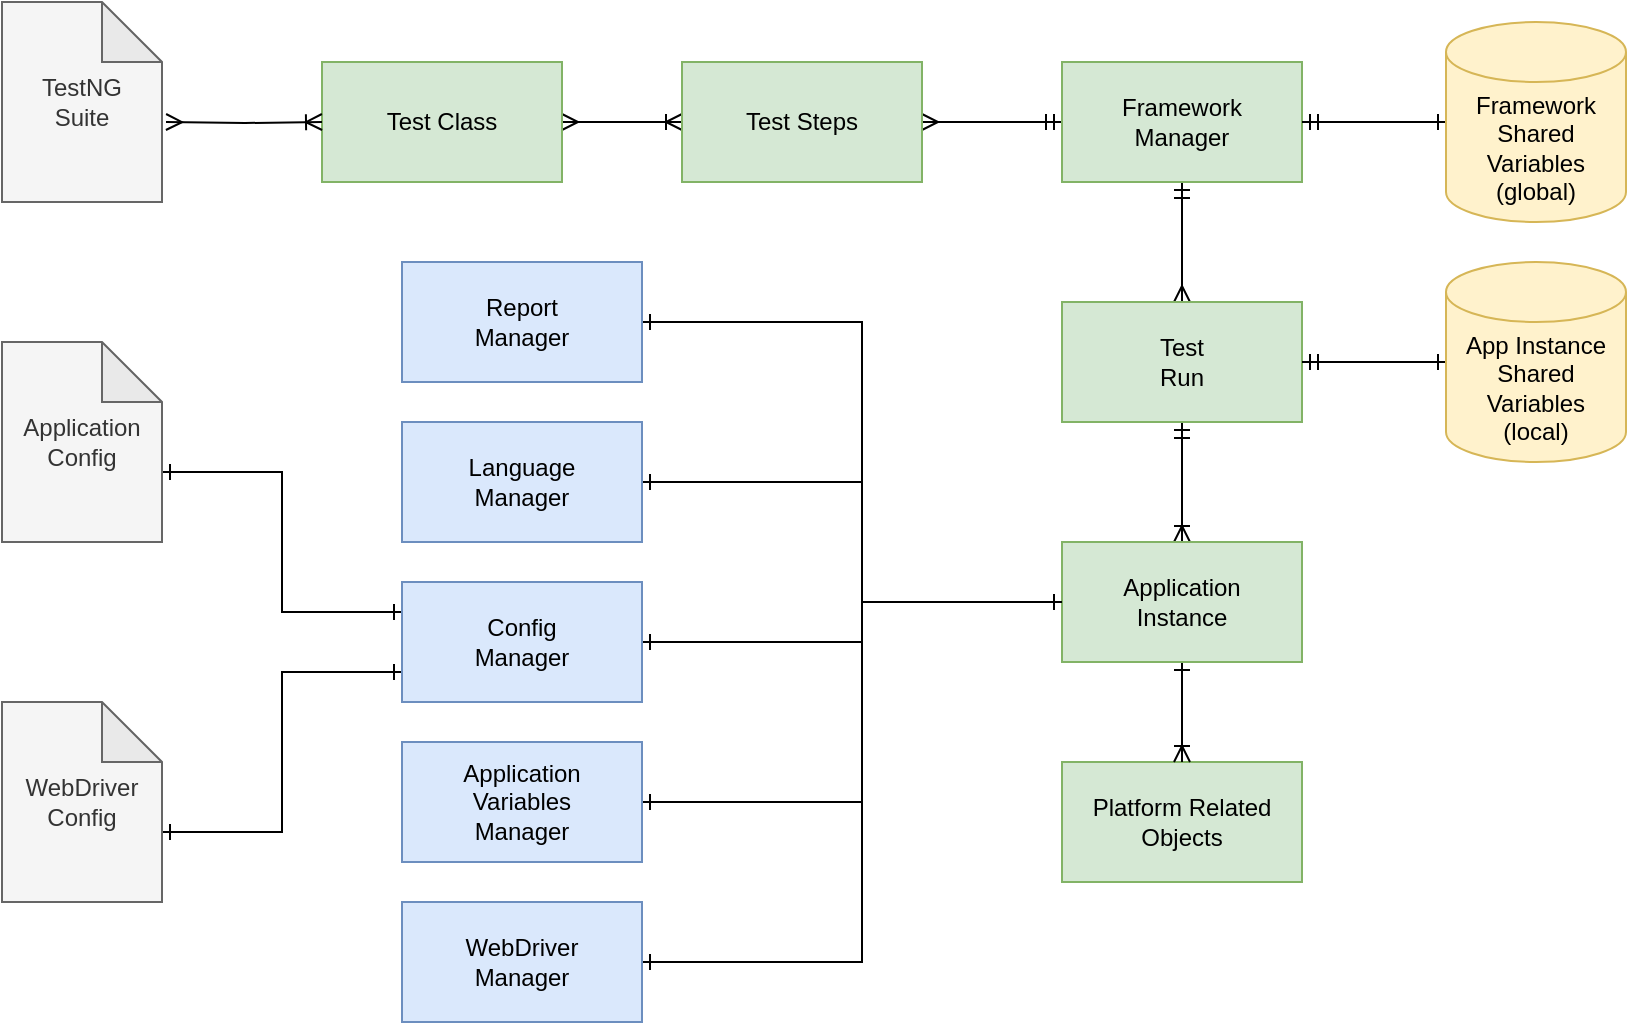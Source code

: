 <mxfile version="18.0.6" type="device"><diagram id="NZZXLSg9WwHQVEMbgklf" name="Stránka-1"><mxGraphModel dx="782" dy="545" grid="1" gridSize="10" guides="1" tooltips="1" connect="1" arrows="1" fold="1" page="1" pageScale="1" pageWidth="827" pageHeight="1169" math="0" shadow="0"><root><mxCell id="0"/><mxCell id="1" parent="0"/><mxCell id="xwY3IiYfJ2f7T2cROg8p-15" style="edgeStyle=orthogonalEdgeStyle;rounded=0;orthogonalLoop=1;jettySize=auto;html=1;exitX=1;exitY=0.5;exitDx=0;exitDy=0;startArrow=ERmany;startFill=0;endArrow=ERoneToMany;endFill=0;" parent="1" source="xwY3IiYfJ2f7T2cROg8p-1" target="xwY3IiYfJ2f7T2cROg8p-3" edge="1"><mxGeometry relative="1" as="geometry"/></mxCell><mxCell id="xwY3IiYfJ2f7T2cROg8p-1" value="Test Class" style="rounded=0;whiteSpace=wrap;html=1;fillColor=#d5e8d4;strokeColor=#82b366;" parent="1" vertex="1"><mxGeometry x="248" y="190" width="120" height="60" as="geometry"/></mxCell><mxCell id="xwY3IiYfJ2f7T2cROg8p-42" style="edgeStyle=orthogonalEdgeStyle;rounded=0;orthogonalLoop=1;jettySize=auto;html=1;startArrow=ERmany;startFill=0;endArrow=ERoneToMany;endFill=0;" parent="1" target="xwY3IiYfJ2f7T2cROg8p-1" edge="1"><mxGeometry relative="1" as="geometry"><mxPoint x="170" y="220" as="sourcePoint"/></mxGeometry></mxCell><mxCell id="xwY3IiYfJ2f7T2cROg8p-2" value="TestNG&lt;br&gt;Suite" style="shape=note;whiteSpace=wrap;html=1;backgroundOutline=1;darkOpacity=0.05;fillColor=#f5f5f5;fontColor=#333333;strokeColor=#666666;" parent="1" vertex="1"><mxGeometry x="88" y="160" width="80" height="100" as="geometry"/></mxCell><mxCell id="xwY3IiYfJ2f7T2cROg8p-16" style="edgeStyle=orthogonalEdgeStyle;rounded=0;orthogonalLoop=1;jettySize=auto;html=1;exitX=1;exitY=0.5;exitDx=0;exitDy=0;endArrow=ERmandOne;endFill=0;startArrow=ERmany;startFill=0;" parent="1" source="xwY3IiYfJ2f7T2cROg8p-3" target="xwY3IiYfJ2f7T2cROg8p-7" edge="1"><mxGeometry relative="1" as="geometry"/></mxCell><mxCell id="xwY3IiYfJ2f7T2cROg8p-3" value="Test Steps" style="rounded=0;whiteSpace=wrap;html=1;fillColor=#d5e8d4;strokeColor=#82b366;" parent="1" vertex="1"><mxGeometry x="428" y="190" width="120" height="60" as="geometry"/></mxCell><mxCell id="xwY3IiYfJ2f7T2cROg8p-4" value="Platform Related Objects" style="rounded=0;whiteSpace=wrap;html=1;fillColor=#d5e8d4;strokeColor=#82b366;" parent="1" vertex="1"><mxGeometry x="618" y="540" width="120" height="60" as="geometry"/></mxCell><mxCell id="xwY3IiYfJ2f7T2cROg8p-21" style="edgeStyle=orthogonalEdgeStyle;rounded=0;orthogonalLoop=1;jettySize=auto;html=1;exitX=0;exitY=0;exitDx=80;exitDy=65;exitPerimeter=0;entryX=0;entryY=0.25;entryDx=0;entryDy=0;startArrow=ERone;startFill=0;endArrow=ERone;endFill=0;" parent="1" source="xwY3IiYfJ2f7T2cROg8p-5" target="xwY3IiYfJ2f7T2cROg8p-13" edge="1"><mxGeometry relative="1" as="geometry"/></mxCell><mxCell id="xwY3IiYfJ2f7T2cROg8p-5" value="Application&lt;br&gt;Config" style="shape=note;whiteSpace=wrap;html=1;backgroundOutline=1;darkOpacity=0.05;fillColor=#f5f5f5;fontColor=#333333;strokeColor=#666666;" parent="1" vertex="1"><mxGeometry x="88" y="330" width="80" height="100" as="geometry"/></mxCell><mxCell id="xwY3IiYfJ2f7T2cROg8p-20" style="edgeStyle=orthogonalEdgeStyle;rounded=0;orthogonalLoop=1;jettySize=auto;html=1;exitX=0;exitY=0;exitDx=80;exitDy=65;exitPerimeter=0;entryX=0;entryY=0.75;entryDx=0;entryDy=0;startArrow=ERone;startFill=0;endArrow=ERone;endFill=0;" parent="1" source="xwY3IiYfJ2f7T2cROg8p-6" target="xwY3IiYfJ2f7T2cROg8p-13" edge="1"><mxGeometry relative="1" as="geometry"/></mxCell><mxCell id="xwY3IiYfJ2f7T2cROg8p-6" value="WebDriver&lt;br&gt;Config" style="shape=note;whiteSpace=wrap;html=1;backgroundOutline=1;darkOpacity=0.05;fillColor=#f5f5f5;fontColor=#333333;strokeColor=#666666;" parent="1" vertex="1"><mxGeometry x="88" y="510" width="80" height="100" as="geometry"/></mxCell><mxCell id="xwY3IiYfJ2f7T2cROg8p-17" style="edgeStyle=orthogonalEdgeStyle;rounded=0;orthogonalLoop=1;jettySize=auto;html=1;exitX=0.5;exitY=1;exitDx=0;exitDy=0;entryX=0.5;entryY=0;entryDx=0;entryDy=0;startArrow=ERmandOne;startFill=0;endArrow=ERmany;endFill=0;" parent="1" source="xwY3IiYfJ2f7T2cROg8p-7" target="xwY3IiYfJ2f7T2cROg8p-8" edge="1"><mxGeometry relative="1" as="geometry"/></mxCell><mxCell id="xwY3IiYfJ2f7T2cROg8p-7" value="Framework&lt;br&gt;Manager" style="rounded=0;whiteSpace=wrap;html=1;fillColor=#d5e8d4;strokeColor=#82b366;" parent="1" vertex="1"><mxGeometry x="618" y="190" width="120" height="60" as="geometry"/></mxCell><mxCell id="xwY3IiYfJ2f7T2cROg8p-18" style="edgeStyle=orthogonalEdgeStyle;rounded=0;orthogonalLoop=1;jettySize=auto;html=1;exitX=0.5;exitY=1;exitDx=0;exitDy=0;entryX=0.5;entryY=0;entryDx=0;entryDy=0;endArrow=ERoneToMany;endFill=0;startArrow=ERmandOne;startFill=0;" parent="1" source="xwY3IiYfJ2f7T2cROg8p-8" target="xwY3IiYfJ2f7T2cROg8p-9" edge="1"><mxGeometry relative="1" as="geometry"/></mxCell><mxCell id="xwY3IiYfJ2f7T2cROg8p-8" value="Test&lt;br&gt;Run" style="rounded=0;whiteSpace=wrap;html=1;fillColor=#d5e8d4;strokeColor=#82b366;" parent="1" vertex="1"><mxGeometry x="618" y="310" width="120" height="60" as="geometry"/></mxCell><mxCell id="xwY3IiYfJ2f7T2cROg8p-19" style="edgeStyle=orthogonalEdgeStyle;rounded=0;orthogonalLoop=1;jettySize=auto;html=1;exitX=0.5;exitY=1;exitDx=0;exitDy=0;entryX=0.5;entryY=0;entryDx=0;entryDy=0;endArrow=ERoneToMany;endFill=0;startArrow=ERone;startFill=0;" parent="1" source="xwY3IiYfJ2f7T2cROg8p-9" target="xwY3IiYfJ2f7T2cROg8p-4" edge="1"><mxGeometry relative="1" as="geometry"/></mxCell><mxCell id="xwY3IiYfJ2f7T2cROg8p-9" value="Application&lt;br&gt;Instance" style="rounded=0;whiteSpace=wrap;html=1;fillColor=#d5e8d4;strokeColor=#82b366;" parent="1" vertex="1"><mxGeometry x="618" y="430" width="120" height="60" as="geometry"/></mxCell><mxCell id="xwY3IiYfJ2f7T2cROg8p-28" style="edgeStyle=orthogonalEdgeStyle;rounded=0;orthogonalLoop=1;jettySize=auto;html=1;exitX=1;exitY=0.5;exitDx=0;exitDy=0;startArrow=ERone;startFill=0;endArrow=none;endFill=0;" parent="1" source="xwY3IiYfJ2f7T2cROg8p-10" edge="1"><mxGeometry relative="1" as="geometry"><mxPoint x="618" y="460" as="targetPoint"/><Array as="points"><mxPoint x="518" y="400"/><mxPoint x="518" y="460"/></Array></mxGeometry></mxCell><mxCell id="xwY3IiYfJ2f7T2cROg8p-10" value="Language&lt;br&gt;Manager" style="rounded=0;whiteSpace=wrap;html=1;" parent="1" vertex="1"><mxGeometry x="288" y="370" width="120" height="60" as="geometry"/></mxCell><mxCell id="xwY3IiYfJ2f7T2cROg8p-30" style="edgeStyle=orthogonalEdgeStyle;rounded=0;orthogonalLoop=1;jettySize=auto;html=1;exitX=1;exitY=0.5;exitDx=0;exitDy=0;startArrow=ERone;startFill=0;endArrow=none;endFill=0;" parent="1" source="xwY3IiYfJ2f7T2cROg8p-11" edge="1"><mxGeometry relative="1" as="geometry"><mxPoint x="618" y="460" as="targetPoint"/><Array as="points"><mxPoint x="518" y="560"/><mxPoint x="518" y="460"/></Array></mxGeometry></mxCell><mxCell id="xwY3IiYfJ2f7T2cROg8p-11" value="Application&lt;br&gt;Variables&lt;br&gt;Manager" style="rounded=0;whiteSpace=wrap;html=1;" parent="1" vertex="1"><mxGeometry x="288" y="530" width="120" height="60" as="geometry"/></mxCell><mxCell id="xwY3IiYfJ2f7T2cROg8p-31" style="edgeStyle=orthogonalEdgeStyle;rounded=0;orthogonalLoop=1;jettySize=auto;html=1;exitX=1;exitY=0.5;exitDx=0;exitDy=0;entryX=0;entryY=0.5;entryDx=0;entryDy=0;startArrow=ERone;startFill=0;endArrow=none;endFill=0;" parent="1" source="xwY3IiYfJ2f7T2cROg8p-12" target="xwY3IiYfJ2f7T2cROg8p-9" edge="1"><mxGeometry relative="1" as="geometry"><Array as="points"><mxPoint x="518" y="640"/><mxPoint x="518" y="460"/></Array></mxGeometry></mxCell><mxCell id="xwY3IiYfJ2f7T2cROg8p-12" value="WebDriver&lt;br&gt;Manager" style="rounded=0;whiteSpace=wrap;html=1;fillColor=#dae8fc;strokeColor=#6c8ebf;" parent="1" vertex="1"><mxGeometry x="288" y="610" width="120" height="60" as="geometry"/></mxCell><mxCell id="xwY3IiYfJ2f7T2cROg8p-29" style="edgeStyle=orthogonalEdgeStyle;rounded=0;orthogonalLoop=1;jettySize=auto;html=1;exitX=1;exitY=0.5;exitDx=0;exitDy=0;startArrow=ERone;startFill=0;endArrow=ERone;endFill=0;" parent="1" source="xwY3IiYfJ2f7T2cROg8p-13" edge="1"><mxGeometry relative="1" as="geometry"><mxPoint x="618" y="460" as="targetPoint"/><Array as="points"><mxPoint x="518" y="480"/><mxPoint x="518" y="460"/></Array></mxGeometry></mxCell><mxCell id="xwY3IiYfJ2f7T2cROg8p-13" value="Config&lt;br&gt;Manager" style="rounded=0;whiteSpace=wrap;html=1;" parent="1" vertex="1"><mxGeometry x="288" y="450" width="120" height="60" as="geometry"/></mxCell><mxCell id="xwY3IiYfJ2f7T2cROg8p-27" style="edgeStyle=orthogonalEdgeStyle;rounded=0;orthogonalLoop=1;jettySize=auto;html=1;exitX=1;exitY=0.5;exitDx=0;exitDy=0;entryX=0;entryY=0.5;entryDx=0;entryDy=0;startArrow=ERone;startFill=0;endArrow=none;endFill=0;" parent="1" source="xwY3IiYfJ2f7T2cROg8p-26" target="xwY3IiYfJ2f7T2cROg8p-9" edge="1"><mxGeometry relative="1" as="geometry"><Array as="points"><mxPoint x="518" y="320"/><mxPoint x="518" y="460"/></Array></mxGeometry></mxCell><mxCell id="xwY3IiYfJ2f7T2cROg8p-26" value="Report&lt;br&gt;Manager" style="rounded=0;whiteSpace=wrap;html=1;" parent="1" vertex="1"><mxGeometry x="288" y="290" width="120" height="60" as="geometry"/></mxCell><mxCell id="xwY3IiYfJ2f7T2cROg8p-35" style="edgeStyle=orthogonalEdgeStyle;rounded=0;orthogonalLoop=1;jettySize=auto;html=1;exitX=0;exitY=0.5;exitDx=0;exitDy=0;exitPerimeter=0;endArrow=ERmandOne;endFill=0;startArrow=ERone;startFill=0;" parent="1" source="xwY3IiYfJ2f7T2cROg8p-32" target="xwY3IiYfJ2f7T2cROg8p-7" edge="1"><mxGeometry relative="1" as="geometry"/></mxCell><mxCell id="xwY3IiYfJ2f7T2cROg8p-32" value="Framework&lt;br&gt;Shared Variables&lt;br&gt;(global)" style="shape=cylinder3;whiteSpace=wrap;html=1;boundedLbl=1;backgroundOutline=1;size=15;fillColor=#fff2cc;strokeColor=#d6b656;" parent="1" vertex="1"><mxGeometry x="810" y="170" width="90" height="100" as="geometry"/></mxCell><mxCell id="xwY3IiYfJ2f7T2cROg8p-36" style="edgeStyle=orthogonalEdgeStyle;rounded=0;orthogonalLoop=1;jettySize=auto;html=1;exitX=0;exitY=0.5;exitDx=0;exitDy=0;exitPerimeter=0;startArrow=ERone;startFill=0;endArrow=ERmandOne;endFill=0;" parent="1" source="xwY3IiYfJ2f7T2cROg8p-33" target="xwY3IiYfJ2f7T2cROg8p-8" edge="1"><mxGeometry relative="1" as="geometry"/></mxCell><mxCell id="xwY3IiYfJ2f7T2cROg8p-33" value="App Instance&lt;br&gt;Shared&lt;br&gt;Variables&lt;br&gt;(local)" style="shape=cylinder3;whiteSpace=wrap;html=1;boundedLbl=1;backgroundOutline=1;size=15;fillColor=#fff2cc;strokeColor=#d6b656;" parent="1" vertex="1"><mxGeometry x="810" y="290" width="90" height="100" as="geometry"/></mxCell><mxCell id="xwY3IiYfJ2f7T2cROg8p-37" value="Report&lt;br&gt;Manager" style="rounded=0;whiteSpace=wrap;html=1;fillColor=#dae8fc;strokeColor=#6c8ebf;" parent="1" vertex="1"><mxGeometry x="288" y="290" width="120" height="60" as="geometry"/></mxCell><mxCell id="xwY3IiYfJ2f7T2cROg8p-38" value="Language&lt;br&gt;Manager" style="rounded=0;whiteSpace=wrap;html=1;fillColor=#dae8fc;strokeColor=#6c8ebf;" parent="1" vertex="1"><mxGeometry x="288" y="370" width="120" height="60" as="geometry"/></mxCell><mxCell id="xwY3IiYfJ2f7T2cROg8p-39" value="Config&lt;br&gt;Manager" style="rounded=0;whiteSpace=wrap;html=1;fillColor=#dae8fc;strokeColor=#6c8ebf;" parent="1" vertex="1"><mxGeometry x="288" y="450" width="120" height="60" as="geometry"/></mxCell><mxCell id="xwY3IiYfJ2f7T2cROg8p-40" value="Application&lt;br&gt;Variables&lt;br&gt;Manager" style="rounded=0;whiteSpace=wrap;html=1;fillColor=#dae8fc;strokeColor=#6c8ebf;" parent="1" vertex="1"><mxGeometry x="288" y="530" width="120" height="60" as="geometry"/></mxCell></root></mxGraphModel></diagram></mxfile>